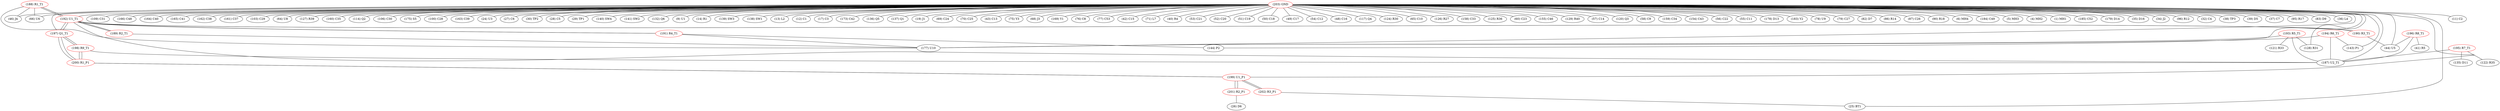 graph {
	188 [label="(188) R1_T1" color=red]
	46 [label="(46) J4"]
	66 [label="(66) U6"]
	177 [label="(177) U10"]
	192 [label="(192) U1_T1"]
	189 [label="(189) R2_T1" color=red]
	177 [label="(177) U10"]
	192 [label="(192) U1_T1"]
	190 [label="(190) R3_T1" color=red]
	44 [label="(44) U5"]
	192 [label="(192) U1_T1"]
	191 [label="(191) R4_T1" color=red]
	177 [label="(177) U10"]
	144 [label="(144) P2"]
	192 [label="(192) U1_T1"]
	192 [label="(192) U1_T1" color=red]
	187 [label="(187) U2_T1"]
	190 [label="(190) R3_T1"]
	189 [label="(189) R2_T1"]
	188 [label="(188) R1_T1"]
	197 [label="(197) Q1_T1"]
	191 [label="(191) R4_T1"]
	193 [label="(193) R5_T1" color=red]
	128 [label="(128) R31"]
	177 [label="(177) U10"]
	121 [label="(121) R33"]
	187 [label="(187) U2_T1"]
	194 [label="(194) R6_T1" color=red]
	177 [label="(177) U10"]
	143 [label="(143) P1"]
	187 [label="(187) U2_T1"]
	195 [label="(195) R7_T1" color=red]
	135 [label="(135) D11"]
	122 [label="(122) R35"]
	187 [label="(187) U2_T1"]
	196 [label="(196) R8_T1" color=red]
	44 [label="(44) U5"]
	41 [label="(41) R5"]
	187 [label="(187) U2_T1"]
	197 [label="(197) Q1_T1" color=red]
	192 [label="(192) U1_T1"]
	200 [label="(200) R1_P1"]
	198 [label="(198) R9_T1"]
	198 [label="(198) R9_T1" color=red]
	187 [label="(187) U2_T1"]
	200 [label="(200) R1_P1"]
	197 [label="(197) Q1_T1"]
	199 [label="(199) U1_P1" color=red]
	202 [label="(202) R3_P1"]
	201 [label="(201) R2_P1"]
	200 [label="(200) R1_P1"]
	200 [label="(200) R1_P1" color=red]
	198 [label="(198) R9_T1"]
	197 [label="(197) Q1_T1"]
	199 [label="(199) U1_P1"]
	201 [label="(201) R2_P1" color=red]
	26 [label="(26) D6"]
	199 [label="(199) U1_P1"]
	202 [label="(202) R3_P1" color=red]
	25 [label="(25) BT1"]
	199 [label="(199) U1_P1"]
	203 [label="(203) GND" color=red]
	11 [label="(11) C2"]
	109 [label="(109) C31"]
	166 [label="(166) C48"]
	164 [label="(164) C40"]
	165 [label="(165) C41"]
	162 [label="(162) C38"]
	161 [label="(161) C37"]
	103 [label="(103) C29"]
	64 [label="(64) U8"]
	127 [label="(127) R39"]
	160 [label="(160) C35"]
	114 [label="(114) Q2"]
	106 [label="(106) C30"]
	175 [label="(175) S5"]
	100 [label="(100) C28"]
	163 [label="(163) C39"]
	25 [label="(25) BT1"]
	24 [label="(24) U3"]
	27 [label="(27) C6"]
	177 [label="(177) U10"]
	30 [label="(30) TP2"]
	28 [label="(28) C5"]
	29 [label="(29) TP1"]
	144 [label="(144) P2"]
	140 [label="(140) SW4"]
	141 [label="(141) SW2"]
	132 [label="(132) Q6"]
	9 [label="(9) U1"]
	14 [label="(14) R1"]
	139 [label="(139) SW3"]
	138 [label="(138) SW1"]
	13 [label="(13) L2"]
	12 [label="(12) C1"]
	17 [label="(17) C3"]
	173 [label="(173) C42"]
	136 [label="(136) Q5"]
	137 [label="(137) Q1"]
	19 [label="(19) J1"]
	69 [label="(69) C24"]
	70 [label="(70) C25"]
	44 [label="(44) U5"]
	43 [label="(43) C13"]
	75 [label="(75) Y3"]
	68 [label="(68) J3"]
	169 [label="(169) Y1"]
	76 [label="(76) C8"]
	77 [label="(77) C53"]
	42 [label="(42) C15"]
	46 [label="(46) J4"]
	71 [label="(71) L7"]
	40 [label="(40) R4"]
	66 [label="(66) U6"]
	53 [label="(53) C21"]
	52 [label="(52) C20"]
	128 [label="(128) R31"]
	51 [label="(51) C19"]
	50 [label="(50) C18"]
	49 [label="(49) C17"]
	54 [label="(54) C12"]
	48 [label="(48) C16"]
	117 [label="(117) Q4"]
	124 [label="(124) R30"]
	65 [label="(65) C10"]
	126 [label="(126) R27"]
	158 [label="(158) C33"]
	125 [label="(125) R36"]
	60 [label="(60) C23"]
	155 [label="(155) C46"]
	129 [label="(129) R40"]
	57 [label="(57) C14"]
	120 [label="(120) Q3"]
	58 [label="(58) C9"]
	159 [label="(159) C34"]
	154 [label="(154) C43"]
	56 [label="(56) C22"]
	55 [label="(55) C11"]
	143 [label="(143) P1"]
	178 [label="(178) D13"]
	183 [label="(183) Y2"]
	78 [label="(78) U9"]
	79 [label="(79) C27"]
	82 [label="(82) D7"]
	86 [label="(86) R14"]
	87 [label="(87) C26"]
	90 [label="(90) R18"]
	6 [label="(6) MH4"]
	184 [label="(184) C49"]
	5 [label="(5) MH3"]
	4 [label="(4) MH2"]
	1 [label="(1) MH1"]
	185 [label="(185) C52"]
	179 [label="(179) D14"]
	35 [label="(35) D16"]
	34 [label="(34) J2"]
	96 [label="(96) R12"]
	32 [label="(32) C4"]
	38 [label="(38) TP3"]
	39 [label="(39) D5"]
	37 [label="(37) C7"]
	95 [label="(95) R17"]
	83 [label="(83) D9"]
	36 [label="(36) L4"]
	192 [label="(192) U1_T1"]
	187 [label="(187) U2_T1"]
	197 [label="(197) Q1_T1"]
	199 [label="(199) U1_P1"]
	188 -- 46
	188 -- 66
	188 -- 177
	188 -- 192
	189 -- 177
	189 -- 192
	190 -- 44
	190 -- 192
	191 -- 177
	191 -- 144
	191 -- 192
	192 -- 187
	192 -- 190
	192 -- 189
	192 -- 188
	192 -- 197
	192 -- 191
	193 -- 128
	193 -- 177
	193 -- 121
	193 -- 187
	194 -- 177
	194 -- 143
	194 -- 187
	195 -- 135
	195 -- 122
	195 -- 187
	196 -- 44
	196 -- 41
	196 -- 187
	197 -- 192
	197 -- 200
	197 -- 198
	198 -- 187
	198 -- 200
	198 -- 197
	199 -- 202
	199 -- 201
	199 -- 200
	200 -- 198
	200 -- 197
	200 -- 199
	201 -- 26
	201 -- 199
	202 -- 25
	202 -- 199
	203 -- 11
	203 -- 109
	203 -- 166
	203 -- 164
	203 -- 165
	203 -- 162
	203 -- 161
	203 -- 103
	203 -- 64
	203 -- 127
	203 -- 160
	203 -- 114
	203 -- 106
	203 -- 175
	203 -- 100
	203 -- 163
	203 -- 25
	203 -- 24
	203 -- 27
	203 -- 177
	203 -- 30
	203 -- 28
	203 -- 29
	203 -- 144
	203 -- 140
	203 -- 141
	203 -- 132
	203 -- 9
	203 -- 14
	203 -- 139
	203 -- 138
	203 -- 13
	203 -- 12
	203 -- 17
	203 -- 173
	203 -- 136
	203 -- 137
	203 -- 19
	203 -- 69
	203 -- 70
	203 -- 44
	203 -- 43
	203 -- 75
	203 -- 68
	203 -- 169
	203 -- 76
	203 -- 77
	203 -- 42
	203 -- 46
	203 -- 71
	203 -- 40
	203 -- 66
	203 -- 53
	203 -- 52
	203 -- 128
	203 -- 51
	203 -- 50
	203 -- 49
	203 -- 54
	203 -- 48
	203 -- 117
	203 -- 124
	203 -- 65
	203 -- 126
	203 -- 158
	203 -- 125
	203 -- 60
	203 -- 155
	203 -- 129
	203 -- 57
	203 -- 120
	203 -- 58
	203 -- 159
	203 -- 154
	203 -- 56
	203 -- 55
	203 -- 143
	203 -- 178
	203 -- 183
	203 -- 78
	203 -- 79
	203 -- 82
	203 -- 86
	203 -- 87
	203 -- 90
	203 -- 6
	203 -- 184
	203 -- 5
	203 -- 4
	203 -- 1
	203 -- 185
	203 -- 179
	203 -- 35
	203 -- 34
	203 -- 96
	203 -- 32
	203 -- 38
	203 -- 39
	203 -- 37
	203 -- 95
	203 -- 83
	203 -- 36
	203 -- 192
	203 -- 187
	203 -- 197
	203 -- 199
}